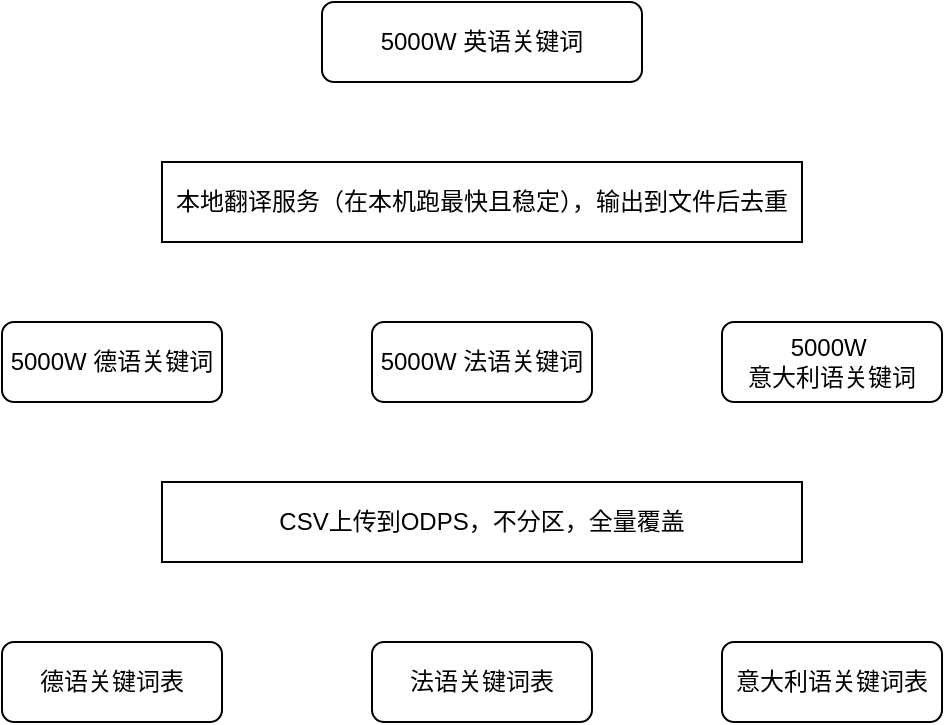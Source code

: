 <mxfile version="24.7.7">
  <diagram name="第 1 页" id="2EQmv688gZamet-rj9C1">
    <mxGraphModel dx="1659" dy="658" grid="1" gridSize="10" guides="1" tooltips="1" connect="1" arrows="1" fold="1" page="1" pageScale="1" pageWidth="827" pageHeight="1169" math="0" shadow="0">
      <root>
        <mxCell id="0" />
        <mxCell id="1" parent="0" />
        <mxCell id="JIK8sXZGodHxqaqUen1i-1" value="5000W 英语关键词" style="rounded=1;whiteSpace=wrap;html=1;" vertex="1" parent="1">
          <mxGeometry x="280" y="80" width="160" height="40" as="geometry" />
        </mxCell>
        <mxCell id="JIK8sXZGodHxqaqUen1i-2" value="本地翻译服务（在本机跑最快且稳定），输出到文件后去重" style="rounded=0;whiteSpace=wrap;html=1;" vertex="1" parent="1">
          <mxGeometry x="200" y="160" width="320" height="40" as="geometry" />
        </mxCell>
        <mxCell id="JIK8sXZGodHxqaqUen1i-3" value="5000W 法语关键词" style="rounded=1;whiteSpace=wrap;html=1;" vertex="1" parent="1">
          <mxGeometry x="305" y="240" width="110" height="40" as="geometry" />
        </mxCell>
        <mxCell id="JIK8sXZGodHxqaqUen1i-4" value="5000W 德语关键词" style="rounded=1;whiteSpace=wrap;html=1;" vertex="1" parent="1">
          <mxGeometry x="120" y="240" width="110" height="40" as="geometry" />
        </mxCell>
        <mxCell id="JIK8sXZGodHxqaqUen1i-5" value="5000W&amp;nbsp;&lt;div&gt;意大利语关键词&lt;/div&gt;" style="rounded=1;whiteSpace=wrap;html=1;" vertex="1" parent="1">
          <mxGeometry x="480" y="240" width="110" height="40" as="geometry" />
        </mxCell>
        <mxCell id="JIK8sXZGodHxqaqUen1i-6" value="CSV上传到ODPS，不分区，全量覆盖" style="rounded=0;whiteSpace=wrap;html=1;" vertex="1" parent="1">
          <mxGeometry x="200" y="320" width="320" height="40" as="geometry" />
        </mxCell>
        <mxCell id="JIK8sXZGodHxqaqUen1i-7" value="德语关键词表" style="rounded=1;whiteSpace=wrap;html=1;" vertex="1" parent="1">
          <mxGeometry x="120" y="400" width="110" height="40" as="geometry" />
        </mxCell>
        <mxCell id="JIK8sXZGodHxqaqUen1i-8" value="法语关键词表" style="rounded=1;whiteSpace=wrap;html=1;" vertex="1" parent="1">
          <mxGeometry x="305" y="400" width="110" height="40" as="geometry" />
        </mxCell>
        <mxCell id="JIK8sXZGodHxqaqUen1i-9" value="意大利语关键词表" style="rounded=1;whiteSpace=wrap;html=1;" vertex="1" parent="1">
          <mxGeometry x="480" y="400" width="110" height="40" as="geometry" />
        </mxCell>
      </root>
    </mxGraphModel>
  </diagram>
</mxfile>
